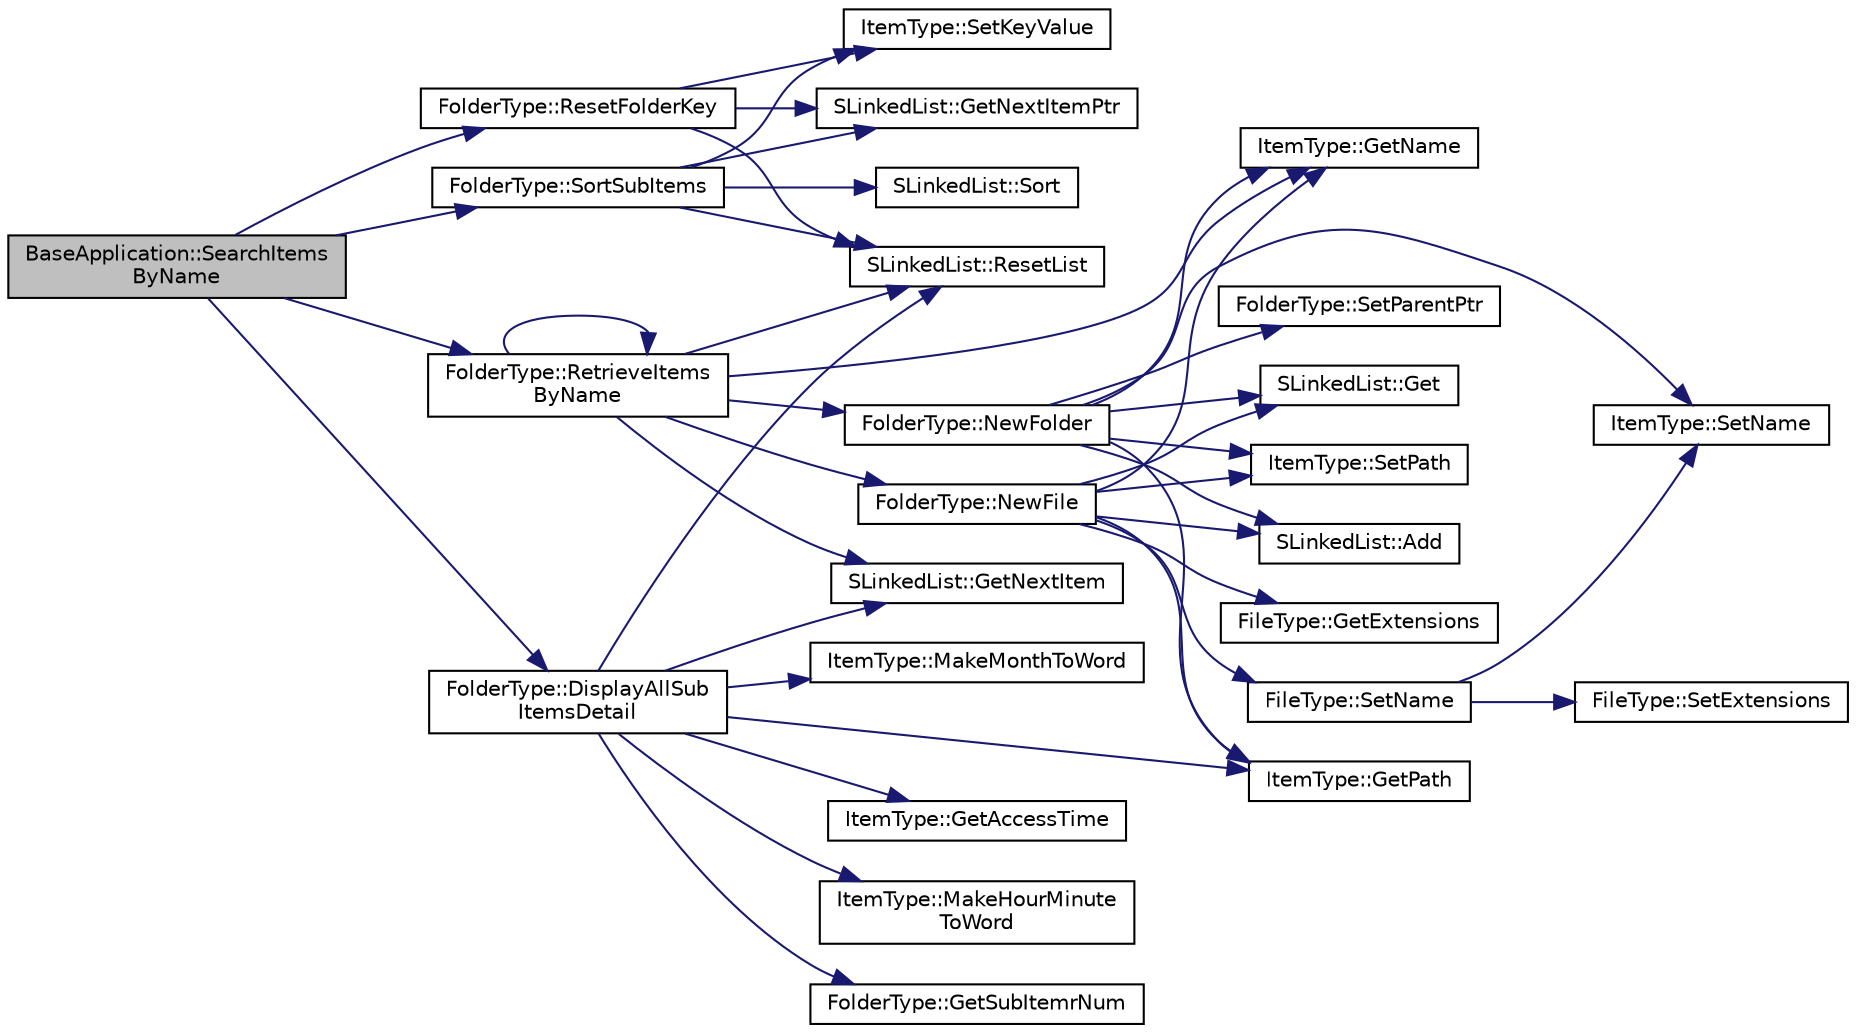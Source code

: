digraph "BaseApplication::SearchItemsByName"
{
 // LATEX_PDF_SIZE
  edge [fontname="Helvetica",fontsize="10",labelfontname="Helvetica",labelfontsize="10"];
  node [fontname="Helvetica",fontsize="10",shape=record];
  rankdir="LR";
  Node371 [label="BaseApplication::SearchItems\lByName",height=0.2,width=0.4,color="black", fillcolor="grey75", style="filled", fontcolor="black",tooltip="Retrieve and Display all Items that contain the keword in all child path."];
  Node371 -> Node372 [color="midnightblue",fontsize="10",style="solid",fontname="Helvetica"];
  Node372 [label="FolderType::ResetFolderKey",height=0.2,width=0.4,color="black", fillcolor="white", style="filled",URL="$class_folder_type.html#a7121baee91e41e0cae92c4541e715bbe",tooltip="Reset all items key."];
  Node372 -> Node373 [color="midnightblue",fontsize="10",style="solid",fontname="Helvetica"];
  Node373 [label="SLinkedList::ResetList",height=0.2,width=0.4,color="black", fillcolor="white", style="filled",URL="$class_s_linked_list.html#a80c0d48d73ed1ab28a0a2038d4b814dd",tooltip="Initialize current pointer for an iteration through the list. (make nullptr)"];
  Node372 -> Node374 [color="midnightblue",fontsize="10",style="solid",fontname="Helvetica"];
  Node374 [label="SLinkedList::GetNextItemPtr",height=0.2,width=0.4,color="black", fillcolor="white", style="filled",URL="$class_s_linked_list.html#af521926d2b945ab70c3db72120aa71b7",tooltip="move list iterator to the next"];
  Node372 -> Node375 [color="midnightblue",fontsize="10",style="solid",fontname="Helvetica"];
  Node375 [label="ItemType::SetKeyValue",height=0.2,width=0.4,color="black", fillcolor="white", style="filled",URL="$class_item_type.html#a25276f1548b037f2ebe350418934a89f",tooltip="Set KeyValue."];
  Node371 -> Node376 [color="midnightblue",fontsize="10",style="solid",fontname="Helvetica"];
  Node376 [label="FolderType::SortSubItems",height=0.2,width=0.4,color="black", fillcolor="white", style="filled",URL="$class_folder_type.html#a011460ae72d46ccbc2cf244351051c30",tooltip="Sort SubItem list."];
  Node376 -> Node373 [color="midnightblue",fontsize="10",style="solid",fontname="Helvetica"];
  Node376 -> Node374 [color="midnightblue",fontsize="10",style="solid",fontname="Helvetica"];
  Node376 -> Node375 [color="midnightblue",fontsize="10",style="solid",fontname="Helvetica"];
  Node376 -> Node377 [color="midnightblue",fontsize="10",style="solid",fontname="Helvetica"];
  Node377 [label="SLinkedList::Sort",height=0.2,width=0.4,color="black", fillcolor="white", style="filled",URL="$class_s_linked_list.html#a6b38a57ae2065e49e4df2c304194bc8d",tooltip="Sort item from this list."];
  Node371 -> Node378 [color="midnightblue",fontsize="10",style="solid",fontname="Helvetica"];
  Node378 [label="FolderType::RetrieveItems\lByName",height=0.2,width=0.4,color="black", fillcolor="white", style="filled",URL="$class_folder_type.html#aa510fd12acb7cc3408e24eb28657c810",tooltip=" "];
  Node378 -> Node373 [color="midnightblue",fontsize="10",style="solid",fontname="Helvetica"];
  Node378 -> Node379 [color="midnightblue",fontsize="10",style="solid",fontname="Helvetica"];
  Node379 [label="SLinkedList::GetNextItem",height=0.2,width=0.4,color="black", fillcolor="white", style="filled",URL="$class_s_linked_list.html#a28631c0c61224b82cf84a5b71994776d",tooltip="move list iterator to the next item in list and get that item."];
  Node378 -> Node380 [color="midnightblue",fontsize="10",style="solid",fontname="Helvetica"];
  Node380 [label="ItemType::GetName",height=0.2,width=0.4,color="black", fillcolor="white", style="filled",URL="$class_item_type.html#a6a8650790e4d0c8a212574cf77e23cb9",tooltip="Get Item name."];
  Node378 -> Node381 [color="midnightblue",fontsize="10",style="solid",fontname="Helvetica"];
  Node381 [label="FolderType::NewFile",height=0.2,width=0.4,color="black", fillcolor="white", style="filled",URL="$class_folder_type.html#ae03b14686e13839c1fc4a1bc56795402",tooltip="Create New File in Current Folder. @detail If File name is overlap, add the number that how much is o..."];
  Node381 -> Node382 [color="midnightblue",fontsize="10",style="solid",fontname="Helvetica"];
  Node382 [label="SLinkedList::Get",height=0.2,width=0.4,color="black", fillcolor="white", style="filled",URL="$class_s_linked_list.html#aff7b5da944f6452eed8bb29b392e621b",tooltip="get the data which has same in the list.(Sequential Search)"];
  Node381 -> Node380 [color="midnightblue",fontsize="10",style="solid",fontname="Helvetica"];
  Node381 -> Node383 [color="midnightblue",fontsize="10",style="solid",fontname="Helvetica"];
  Node383 [label="FileType::SetName",height=0.2,width=0.4,color="black", fillcolor="white", style="filled",URL="$class_file_type.html#a7c9ca3f10dfef3030006550fd0099ce7",tooltip="Set File Name. @detail also Set Extensions."];
  Node383 -> Node384 [color="midnightblue",fontsize="10",style="solid",fontname="Helvetica"];
  Node384 [label="ItemType::SetName",height=0.2,width=0.4,color="black", fillcolor="white", style="filled",URL="$class_item_type.html#aea24328c7ff5e5b1c04599bba74d2f80",tooltip="Set Item Name."];
  Node383 -> Node385 [color="midnightblue",fontsize="10",style="solid",fontname="Helvetica"];
  Node385 [label="FileType::SetExtensions",height=0.2,width=0.4,color="black", fillcolor="white", style="filled",URL="$class_file_type.html#a0ed4831bb1173cc6a4a660afa58a5401",tooltip="Set Extensions. @detail Do not use this except reading data!"];
  Node381 -> Node386 [color="midnightblue",fontsize="10",style="solid",fontname="Helvetica"];
  Node386 [label="FileType::GetExtensions",height=0.2,width=0.4,color="black", fillcolor="white", style="filled",URL="$class_file_type.html#ade120b9596c69fbddadc0a430a4fdba8",tooltip="Get Extensions."];
  Node381 -> Node387 [color="midnightblue",fontsize="10",style="solid",fontname="Helvetica"];
  Node387 [label="ItemType::SetPath",height=0.2,width=0.4,color="black", fillcolor="white", style="filled",URL="$class_item_type.html#a6388a6b8b947b1a75d2a7342ae0b95c3",tooltip="Set Item path."];
  Node381 -> Node388 [color="midnightblue",fontsize="10",style="solid",fontname="Helvetica"];
  Node388 [label="ItemType::GetPath",height=0.2,width=0.4,color="black", fillcolor="white", style="filled",URL="$class_item_type.html#a12779ddd429e3fac928c8ade27b12107",tooltip="Get Item path."];
  Node381 -> Node389 [color="midnightblue",fontsize="10",style="solid",fontname="Helvetica"];
  Node389 [label="SLinkedList::Add",height=0.2,width=0.4,color="black", fillcolor="white", style="filled",URL="$class_s_linked_list.html#a1e79afe7947f758d91163eedb6f66a23",tooltip="Add item into appropriate spot of this list."];
  Node378 -> Node390 [color="midnightblue",fontsize="10",style="solid",fontname="Helvetica"];
  Node390 [label="FolderType::NewFolder",height=0.2,width=0.4,color="black", fillcolor="white", style="filled",URL="$class_folder_type.html#a8eb3417a222cca4a306da0755644b98a",tooltip="Create New Folder in Current Folder. @detail If Folder name is overlap, add the number that how much ..."];
  Node390 -> Node382 [color="midnightblue",fontsize="10",style="solid",fontname="Helvetica"];
  Node390 -> Node384 [color="midnightblue",fontsize="10",style="solid",fontname="Helvetica"];
  Node390 -> Node380 [color="midnightblue",fontsize="10",style="solid",fontname="Helvetica"];
  Node390 -> Node387 [color="midnightblue",fontsize="10",style="solid",fontname="Helvetica"];
  Node390 -> Node388 [color="midnightblue",fontsize="10",style="solid",fontname="Helvetica"];
  Node390 -> Node389 [color="midnightblue",fontsize="10",style="solid",fontname="Helvetica"];
  Node390 -> Node391 [color="midnightblue",fontsize="10",style="solid",fontname="Helvetica"];
  Node391 [label="FolderType::SetParentPtr",height=0.2,width=0.4,color="black", fillcolor="white", style="filled",URL="$class_folder_type.html#ae366f9b8ebb19c53709d4182c962a23b",tooltip="Set ParentFolder."];
  Node378 -> Node378 [color="midnightblue",fontsize="10",style="solid",fontname="Helvetica"];
  Node371 -> Node392 [color="midnightblue",fontsize="10",style="solid",fontname="Helvetica"];
  Node392 [label="FolderType::DisplayAllSub\lItemsDetail",height=0.2,width=0.4,color="black", fillcolor="white", style="filled",URL="$class_folder_type.html#a6c99cb4ce18913d353de018761054ada",tooltip="Display the Current Folder's SubFolder List on Screen. @detail if there is no sub folders return;."];
  Node392 -> Node373 [color="midnightblue",fontsize="10",style="solid",fontname="Helvetica"];
  Node392 -> Node379 [color="midnightblue",fontsize="10",style="solid",fontname="Helvetica"];
  Node392 -> Node388 [color="midnightblue",fontsize="10",style="solid",fontname="Helvetica"];
  Node392 -> Node393 [color="midnightblue",fontsize="10",style="solid",fontname="Helvetica"];
  Node393 [label="ItemType::MakeMonthToWord",height=0.2,width=0.4,color="black", fillcolor="white", style="filled",URL="$class_item_type.html#a78b1b6a0b65a5c9e5e744ac70c0d57a1",tooltip="generate Month \"mm\" to word"];
  Node392 -> Node394 [color="midnightblue",fontsize="10",style="solid",fontname="Helvetica"];
  Node394 [label="ItemType::GetAccessTime",height=0.2,width=0.4,color="black", fillcolor="white", style="filled",URL="$class_item_type.html#a576cb5ec852e3b8a8302004dd3ce62b0",tooltip="Get Access Time."];
  Node392 -> Node395 [color="midnightblue",fontsize="10",style="solid",fontname="Helvetica"];
  Node395 [label="ItemType::MakeHourMinute\lToWord",height=0.2,width=0.4,color="black", fillcolor="white", style="filled",URL="$class_item_type.html#a8bb2fb38a8263d044aeae28c411492ce",tooltip="generate hour,minute \"hhmm\" to Am,Pm(return)"];
  Node392 -> Node396 [color="midnightblue",fontsize="10",style="solid",fontname="Helvetica"];
  Node396 [label="FolderType::GetSubItemrNum",height=0.2,width=0.4,color="black", fillcolor="white", style="filled",URL="$class_folder_type.html#ae7b7359667abec0dcf362bd9910323b0",tooltip="Get SubFolder Number."];
}
